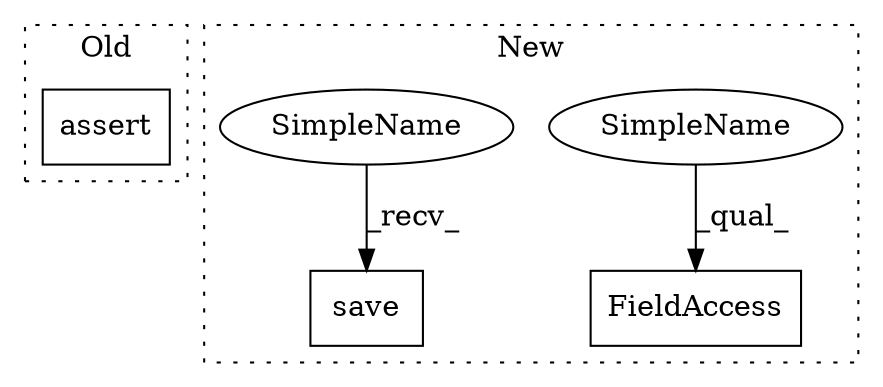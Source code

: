 digraph G {
subgraph cluster0 {
1 [label="assert" a="32" s="3342,3407" l="12,1" shape="box"];
label = "Old";
style="dotted";
}
subgraph cluster1 {
2 [label="save" a="32" s="3725" l="6" shape="box"];
3 [label="FieldAccess" a="22" s="3926" l="20" shape="box"];
4 [label="SimpleName" a="42" s="3926" l="7" shape="ellipse"];
5 [label="SimpleName" a="42" s="3717" l="7" shape="ellipse"];
label = "New";
style="dotted";
}
4 -> 3 [label="_qual_"];
5 -> 2 [label="_recv_"];
}